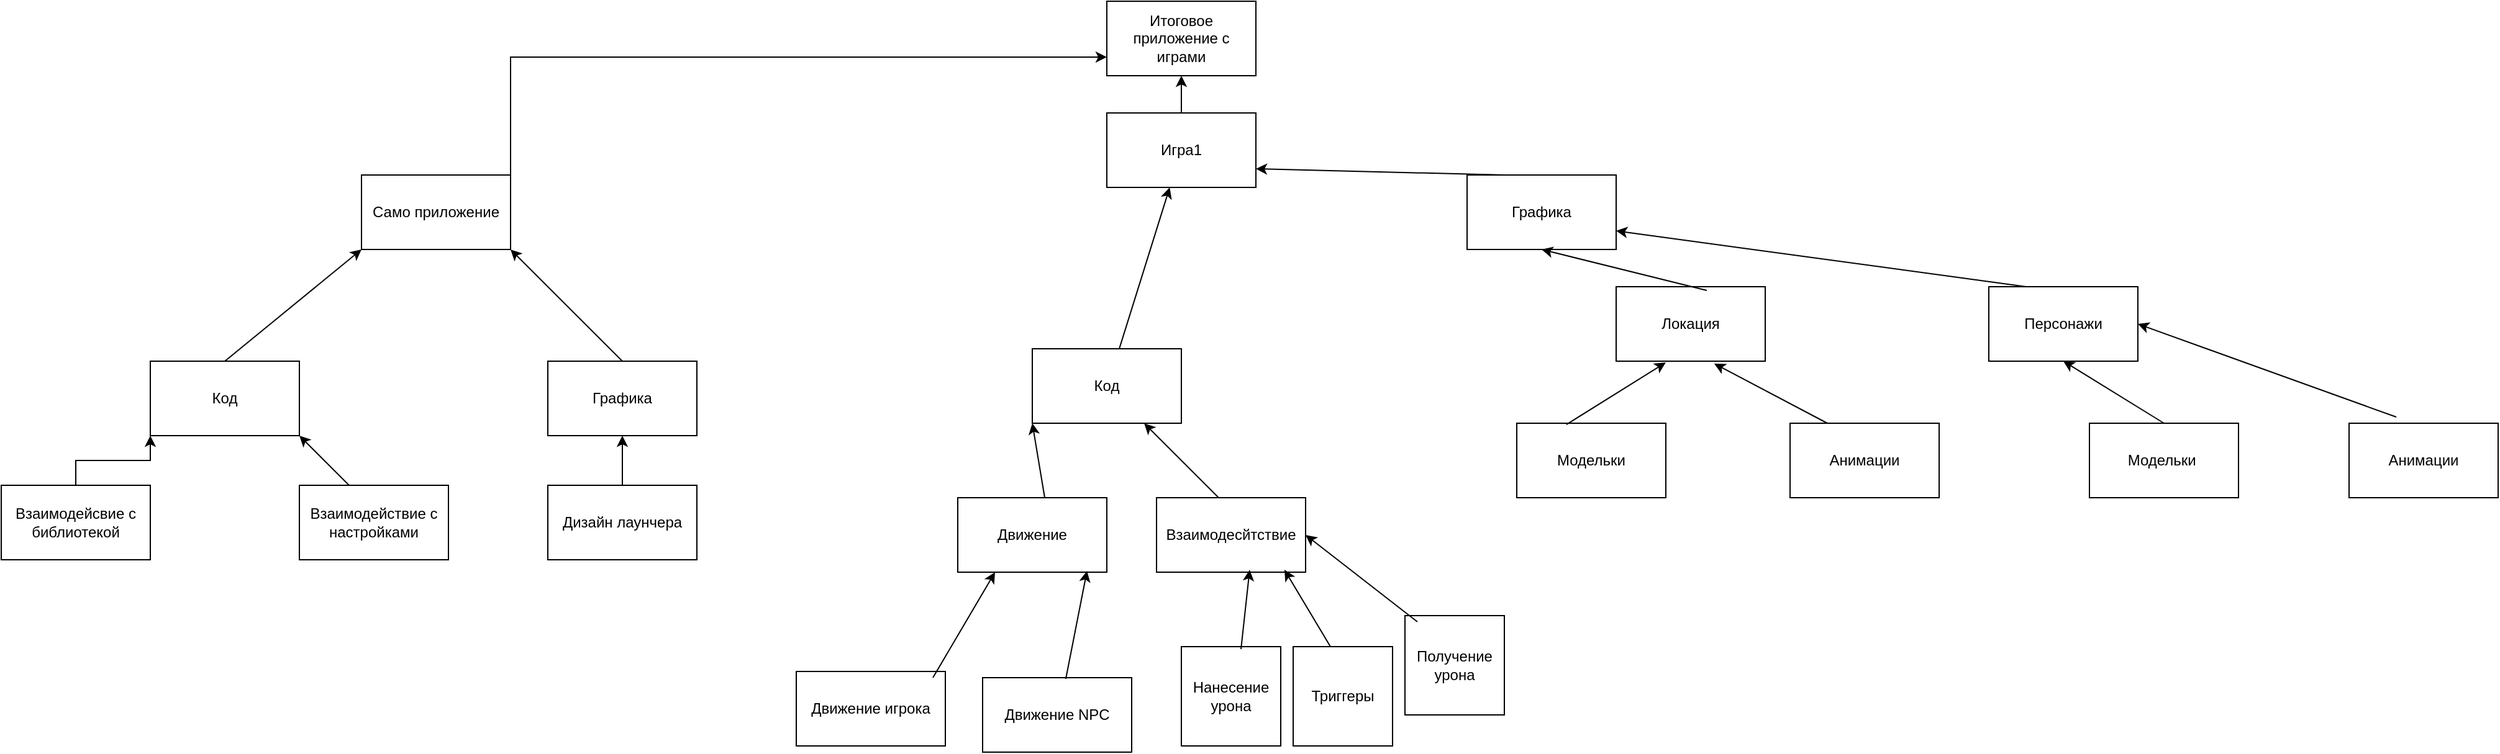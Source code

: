 <mxfile version="21.3.7" type="device">
  <diagram id="C5RBs43oDa-KdzZeNtuy" name="Page-1">
    <mxGraphModel dx="1941" dy="834" grid="1" gridSize="10" guides="1" tooltips="1" connect="1" arrows="1" fold="1" page="1" pageScale="1" pageWidth="827" pageHeight="1169" math="0" shadow="0">
      <root>
        <mxCell id="WIyWlLk6GJQsqaUBKTNV-0" />
        <mxCell id="WIyWlLk6GJQsqaUBKTNV-1" parent="WIyWlLk6GJQsqaUBKTNV-0" />
        <mxCell id="HLxQs30fYMPfM-cLnMBt-5" style="edgeStyle=orthogonalEdgeStyle;rounded=0;orthogonalLoop=1;jettySize=auto;html=1;exitX=1;exitY=0;exitDx=0;exitDy=0;entryX=0;entryY=0.75;entryDx=0;entryDy=0;" edge="1" parent="WIyWlLk6GJQsqaUBKTNV-1" source="HLxQs30fYMPfM-cLnMBt-0" target="HLxQs30fYMPfM-cLnMBt-3">
          <mxGeometry relative="1" as="geometry" />
        </mxCell>
        <mxCell id="HLxQs30fYMPfM-cLnMBt-0" value="Само приложение" style="rounded=0;whiteSpace=wrap;html=1;" vertex="1" parent="WIyWlLk6GJQsqaUBKTNV-1">
          <mxGeometry x="-270" y="150" width="120" height="60" as="geometry" />
        </mxCell>
        <mxCell id="HLxQs30fYMPfM-cLnMBt-6" style="edgeStyle=orthogonalEdgeStyle;rounded=0;orthogonalLoop=1;jettySize=auto;html=1;exitX=0.5;exitY=0;exitDx=0;exitDy=0;" edge="1" parent="WIyWlLk6GJQsqaUBKTNV-1" source="HLxQs30fYMPfM-cLnMBt-1" target="HLxQs30fYMPfM-cLnMBt-3">
          <mxGeometry relative="1" as="geometry" />
        </mxCell>
        <mxCell id="HLxQs30fYMPfM-cLnMBt-1" value="Игра1" style="rounded=0;whiteSpace=wrap;html=1;" vertex="1" parent="WIyWlLk6GJQsqaUBKTNV-1">
          <mxGeometry x="330" y="100" width="120" height="60" as="geometry" />
        </mxCell>
        <mxCell id="HLxQs30fYMPfM-cLnMBt-3" value="Итоговое приложение с играми" style="rounded=0;whiteSpace=wrap;html=1;" vertex="1" parent="WIyWlLk6GJQsqaUBKTNV-1">
          <mxGeometry x="330" y="10" width="120" height="60" as="geometry" />
        </mxCell>
        <mxCell id="HLxQs30fYMPfM-cLnMBt-10" value="Графика" style="rounded=0;whiteSpace=wrap;html=1;" vertex="1" parent="WIyWlLk6GJQsqaUBKTNV-1">
          <mxGeometry x="620" y="150" width="120" height="60" as="geometry" />
        </mxCell>
        <mxCell id="HLxQs30fYMPfM-cLnMBt-11" value="Код" style="rounded=0;whiteSpace=wrap;html=1;" vertex="1" parent="WIyWlLk6GJQsqaUBKTNV-1">
          <mxGeometry x="270" y="290" width="120" height="60" as="geometry" />
        </mxCell>
        <mxCell id="HLxQs30fYMPfM-cLnMBt-12" value="Локация" style="rounded=0;whiteSpace=wrap;html=1;" vertex="1" parent="WIyWlLk6GJQsqaUBKTNV-1">
          <mxGeometry x="740" y="240" width="120" height="60" as="geometry" />
        </mxCell>
        <mxCell id="HLxQs30fYMPfM-cLnMBt-13" value="Персонажи" style="rounded=0;whiteSpace=wrap;html=1;" vertex="1" parent="WIyWlLk6GJQsqaUBKTNV-1">
          <mxGeometry x="1040" y="240" width="120" height="60" as="geometry" />
        </mxCell>
        <mxCell id="HLxQs30fYMPfM-cLnMBt-14" value="Движение" style="rounded=0;whiteSpace=wrap;html=1;" vertex="1" parent="WIyWlLk6GJQsqaUBKTNV-1">
          <mxGeometry x="210" y="410" width="120" height="60" as="geometry" />
        </mxCell>
        <mxCell id="HLxQs30fYMPfM-cLnMBt-15" value="Движение игрока" style="rounded=0;whiteSpace=wrap;html=1;" vertex="1" parent="WIyWlLk6GJQsqaUBKTNV-1">
          <mxGeometry x="80" y="550" width="120" height="60" as="geometry" />
        </mxCell>
        <mxCell id="HLxQs30fYMPfM-cLnMBt-16" value="Движение NPC" style="rounded=0;whiteSpace=wrap;html=1;" vertex="1" parent="WIyWlLk6GJQsqaUBKTNV-1">
          <mxGeometry x="230" y="555" width="120" height="60" as="geometry" />
        </mxCell>
        <mxCell id="HLxQs30fYMPfM-cLnMBt-17" value="Триггеры" style="whiteSpace=wrap;html=1;aspect=fixed;" vertex="1" parent="WIyWlLk6GJQsqaUBKTNV-1">
          <mxGeometry x="480" y="530" width="80" height="80" as="geometry" />
        </mxCell>
        <mxCell id="HLxQs30fYMPfM-cLnMBt-19" value="" style="endArrow=classic;html=1;rounded=0;entryX=0.25;entryY=1;entryDx=0;entryDy=0;" edge="1" parent="WIyWlLk6GJQsqaUBKTNV-1" target="HLxQs30fYMPfM-cLnMBt-14">
          <mxGeometry width="50" height="50" relative="1" as="geometry">
            <mxPoint x="190" y="555" as="sourcePoint" />
            <mxPoint x="240" y="505" as="targetPoint" />
          </mxGeometry>
        </mxCell>
        <mxCell id="HLxQs30fYMPfM-cLnMBt-20" value="" style="endArrow=classic;html=1;rounded=0;entryX=0.867;entryY=0.983;entryDx=0;entryDy=0;entryPerimeter=0;exitX=0.558;exitY=0.017;exitDx=0;exitDy=0;exitPerimeter=0;" edge="1" parent="WIyWlLk6GJQsqaUBKTNV-1" source="HLxQs30fYMPfM-cLnMBt-16" target="HLxQs30fYMPfM-cLnMBt-14">
          <mxGeometry width="50" height="50" relative="1" as="geometry">
            <mxPoint x="390" y="550" as="sourcePoint" />
            <mxPoint x="340" y="480" as="targetPoint" />
          </mxGeometry>
        </mxCell>
        <mxCell id="HLxQs30fYMPfM-cLnMBt-22" value="" style="endArrow=classic;html=1;rounded=0;entryX=0;entryY=1;entryDx=0;entryDy=0;" edge="1" parent="WIyWlLk6GJQsqaUBKTNV-1" target="HLxQs30fYMPfM-cLnMBt-11">
          <mxGeometry width="50" height="50" relative="1" as="geometry">
            <mxPoint x="280" y="410" as="sourcePoint" />
            <mxPoint x="330" y="360" as="targetPoint" />
          </mxGeometry>
        </mxCell>
        <mxCell id="HLxQs30fYMPfM-cLnMBt-26" value="Взаимодесйтствие" style="rounded=0;whiteSpace=wrap;html=1;" vertex="1" parent="WIyWlLk6GJQsqaUBKTNV-1">
          <mxGeometry x="370" y="410" width="120" height="60" as="geometry" />
        </mxCell>
        <mxCell id="HLxQs30fYMPfM-cLnMBt-28" value="" style="endArrow=classic;html=1;rounded=0;" edge="1" parent="WIyWlLk6GJQsqaUBKTNV-1" target="HLxQs30fYMPfM-cLnMBt-11">
          <mxGeometry width="50" height="50" relative="1" as="geometry">
            <mxPoint x="420" y="410" as="sourcePoint" />
            <mxPoint x="470" y="360" as="targetPoint" />
          </mxGeometry>
        </mxCell>
        <mxCell id="HLxQs30fYMPfM-cLnMBt-29" value="Нанесение урона" style="whiteSpace=wrap;html=1;aspect=fixed;" vertex="1" parent="WIyWlLk6GJQsqaUBKTNV-1">
          <mxGeometry x="390" y="530" width="80" height="80" as="geometry" />
        </mxCell>
        <mxCell id="HLxQs30fYMPfM-cLnMBt-30" value="Получение урона" style="whiteSpace=wrap;html=1;aspect=fixed;" vertex="1" parent="WIyWlLk6GJQsqaUBKTNV-1">
          <mxGeometry x="570" y="505" width="80" height="80" as="geometry" />
        </mxCell>
        <mxCell id="HLxQs30fYMPfM-cLnMBt-31" value="" style="endArrow=classic;html=1;rounded=0;entryX=0.625;entryY=0.967;entryDx=0;entryDy=0;entryPerimeter=0;exitX=0.6;exitY=0.025;exitDx=0;exitDy=0;exitPerimeter=0;" edge="1" parent="WIyWlLk6GJQsqaUBKTNV-1" source="HLxQs30fYMPfM-cLnMBt-29" target="HLxQs30fYMPfM-cLnMBt-26">
          <mxGeometry width="50" height="50" relative="1" as="geometry">
            <mxPoint x="490" y="505" as="sourcePoint" />
            <mxPoint x="540" y="455" as="targetPoint" />
          </mxGeometry>
        </mxCell>
        <mxCell id="HLxQs30fYMPfM-cLnMBt-32" value="" style="endArrow=classic;html=1;rounded=0;entryX=1;entryY=0.5;entryDx=0;entryDy=0;" edge="1" parent="WIyWlLk6GJQsqaUBKTNV-1" target="HLxQs30fYMPfM-cLnMBt-26">
          <mxGeometry width="50" height="50" relative="1" as="geometry">
            <mxPoint x="580" y="510" as="sourcePoint" />
            <mxPoint x="630" y="460" as="targetPoint" />
          </mxGeometry>
        </mxCell>
        <mxCell id="HLxQs30fYMPfM-cLnMBt-33" value="" style="endArrow=classic;html=1;rounded=0;entryX=0.858;entryY=0.967;entryDx=0;entryDy=0;entryPerimeter=0;" edge="1" parent="WIyWlLk6GJQsqaUBKTNV-1" target="HLxQs30fYMPfM-cLnMBt-26">
          <mxGeometry width="50" height="50" relative="1" as="geometry">
            <mxPoint x="510" y="530" as="sourcePoint" />
            <mxPoint x="560" y="480" as="targetPoint" />
          </mxGeometry>
        </mxCell>
        <mxCell id="HLxQs30fYMPfM-cLnMBt-34" value="" style="endArrow=classic;html=1;rounded=0;" edge="1" parent="WIyWlLk6GJQsqaUBKTNV-1" target="HLxQs30fYMPfM-cLnMBt-1">
          <mxGeometry width="50" height="50" relative="1" as="geometry">
            <mxPoint x="340" y="290" as="sourcePoint" />
            <mxPoint x="390" y="240" as="targetPoint" />
          </mxGeometry>
        </mxCell>
        <mxCell id="HLxQs30fYMPfM-cLnMBt-35" value="" style="endArrow=classic;html=1;rounded=0;entryX=0.5;entryY=1;entryDx=0;entryDy=0;exitX=0.608;exitY=0.05;exitDx=0;exitDy=0;exitPerimeter=0;" edge="1" parent="WIyWlLk6GJQsqaUBKTNV-1" source="HLxQs30fYMPfM-cLnMBt-12" target="HLxQs30fYMPfM-cLnMBt-10">
          <mxGeometry width="50" height="50" relative="1" as="geometry">
            <mxPoint x="570" y="340" as="sourcePoint" />
            <mxPoint x="620" y="290" as="targetPoint" />
          </mxGeometry>
        </mxCell>
        <mxCell id="HLxQs30fYMPfM-cLnMBt-36" value="" style="endArrow=classic;html=1;rounded=0;entryX=1;entryY=0.75;entryDx=0;entryDy=0;exitX=0.25;exitY=0;exitDx=0;exitDy=0;" edge="1" parent="WIyWlLk6GJQsqaUBKTNV-1" source="HLxQs30fYMPfM-cLnMBt-10" target="HLxQs30fYMPfM-cLnMBt-1">
          <mxGeometry width="50" height="50" relative="1" as="geometry">
            <mxPoint x="500" y="210" as="sourcePoint" />
            <mxPoint x="550" y="160" as="targetPoint" />
          </mxGeometry>
        </mxCell>
        <mxCell id="HLxQs30fYMPfM-cLnMBt-38" value="" style="endArrow=classic;html=1;rounded=0;entryX=1;entryY=0.75;entryDx=0;entryDy=0;exitX=0.25;exitY=0;exitDx=0;exitDy=0;" edge="1" parent="WIyWlLk6GJQsqaUBKTNV-1" source="HLxQs30fYMPfM-cLnMBt-13" target="HLxQs30fYMPfM-cLnMBt-10">
          <mxGeometry width="50" height="50" relative="1" as="geometry">
            <mxPoint x="750" y="260" as="sourcePoint" />
            <mxPoint x="800" y="210" as="targetPoint" />
          </mxGeometry>
        </mxCell>
        <mxCell id="HLxQs30fYMPfM-cLnMBt-39" value="Модельки" style="rounded=0;whiteSpace=wrap;html=1;" vertex="1" parent="WIyWlLk6GJQsqaUBKTNV-1">
          <mxGeometry x="660" y="350" width="120" height="60" as="geometry" />
        </mxCell>
        <mxCell id="HLxQs30fYMPfM-cLnMBt-41" value="Анимации" style="rounded=0;whiteSpace=wrap;html=1;" vertex="1" parent="WIyWlLk6GJQsqaUBKTNV-1">
          <mxGeometry x="880" y="350" width="120" height="60" as="geometry" />
        </mxCell>
        <mxCell id="HLxQs30fYMPfM-cLnMBt-42" value="Модельки&amp;nbsp;" style="rounded=0;whiteSpace=wrap;html=1;" vertex="1" parent="WIyWlLk6GJQsqaUBKTNV-1">
          <mxGeometry x="1121" y="350" width="120" height="60" as="geometry" />
        </mxCell>
        <mxCell id="HLxQs30fYMPfM-cLnMBt-43" value="Анимации" style="rounded=0;whiteSpace=wrap;html=1;" vertex="1" parent="WIyWlLk6GJQsqaUBKTNV-1">
          <mxGeometry x="1330" y="350" width="120" height="60" as="geometry" />
        </mxCell>
        <mxCell id="HLxQs30fYMPfM-cLnMBt-44" value="" style="endArrow=classic;html=1;rounded=0;entryX=0.333;entryY=1.017;entryDx=0;entryDy=0;entryPerimeter=0;exitX=0.333;exitY=0.017;exitDx=0;exitDy=0;exitPerimeter=0;" edge="1" parent="WIyWlLk6GJQsqaUBKTNV-1" source="HLxQs30fYMPfM-cLnMBt-39" target="HLxQs30fYMPfM-cLnMBt-12">
          <mxGeometry width="50" height="50" relative="1" as="geometry">
            <mxPoint x="720" y="350" as="sourcePoint" />
            <mxPoint x="770" y="300" as="targetPoint" />
          </mxGeometry>
        </mxCell>
        <mxCell id="HLxQs30fYMPfM-cLnMBt-45" value="" style="endArrow=classic;html=1;rounded=0;entryX=0.658;entryY=1.033;entryDx=0;entryDy=0;entryPerimeter=0;exitX=0.25;exitY=0;exitDx=0;exitDy=0;" edge="1" parent="WIyWlLk6GJQsqaUBKTNV-1" source="HLxQs30fYMPfM-cLnMBt-41" target="HLxQs30fYMPfM-cLnMBt-12">
          <mxGeometry width="50" height="50" relative="1" as="geometry">
            <mxPoint x="870" y="350" as="sourcePoint" />
            <mxPoint x="920" y="300" as="targetPoint" />
          </mxGeometry>
        </mxCell>
        <mxCell id="HLxQs30fYMPfM-cLnMBt-46" value="" style="endArrow=classic;html=1;rounded=0;entryX=0.5;entryY=1;entryDx=0;entryDy=0;exitX=0.5;exitY=0;exitDx=0;exitDy=0;" edge="1" parent="WIyWlLk6GJQsqaUBKTNV-1" source="HLxQs30fYMPfM-cLnMBt-42" target="HLxQs30fYMPfM-cLnMBt-13">
          <mxGeometry width="50" height="50" relative="1" as="geometry">
            <mxPoint x="1190" y="340" as="sourcePoint" />
            <mxPoint x="1240" y="290" as="targetPoint" />
          </mxGeometry>
        </mxCell>
        <mxCell id="HLxQs30fYMPfM-cLnMBt-47" value="" style="endArrow=classic;html=1;rounded=0;entryX=1;entryY=0.5;entryDx=0;entryDy=0;exitX=0.317;exitY=-0.083;exitDx=0;exitDy=0;exitPerimeter=0;" edge="1" parent="WIyWlLk6GJQsqaUBKTNV-1" source="HLxQs30fYMPfM-cLnMBt-43" target="HLxQs30fYMPfM-cLnMBt-13">
          <mxGeometry width="50" height="50" relative="1" as="geometry">
            <mxPoint x="1320" y="320" as="sourcePoint" />
            <mxPoint x="1370" y="270" as="targetPoint" />
          </mxGeometry>
        </mxCell>
        <mxCell id="HLxQs30fYMPfM-cLnMBt-48" value="Код" style="rounded=0;whiteSpace=wrap;html=1;" vertex="1" parent="WIyWlLk6GJQsqaUBKTNV-1">
          <mxGeometry x="-440" y="300" width="120" height="60" as="geometry" />
        </mxCell>
        <mxCell id="HLxQs30fYMPfM-cLnMBt-49" value="Графика&lt;br&gt;" style="rounded=0;whiteSpace=wrap;html=1;" vertex="1" parent="WIyWlLk6GJQsqaUBKTNV-1">
          <mxGeometry x="-120" y="300" width="120" height="60" as="geometry" />
        </mxCell>
        <mxCell id="HLxQs30fYMPfM-cLnMBt-50" value="" style="endArrow=classic;html=1;rounded=0;exitX=0.5;exitY=0;exitDx=0;exitDy=0;entryX=0;entryY=1;entryDx=0;entryDy=0;" edge="1" parent="WIyWlLk6GJQsqaUBKTNV-1" source="HLxQs30fYMPfM-cLnMBt-48" target="HLxQs30fYMPfM-cLnMBt-0">
          <mxGeometry width="50" height="50" relative="1" as="geometry">
            <mxPoint x="-120" y="380" as="sourcePoint" />
            <mxPoint x="-70" y="330" as="targetPoint" />
            <Array as="points">
              <mxPoint x="-270" y="210" />
            </Array>
          </mxGeometry>
        </mxCell>
        <mxCell id="HLxQs30fYMPfM-cLnMBt-51" value="" style="endArrow=classic;html=1;rounded=0;entryX=1;entryY=1;entryDx=0;entryDy=0;exitX=0.5;exitY=0;exitDx=0;exitDy=0;" edge="1" parent="WIyWlLk6GJQsqaUBKTNV-1" source="HLxQs30fYMPfM-cLnMBt-49" target="HLxQs30fYMPfM-cLnMBt-0">
          <mxGeometry width="50" height="50" relative="1" as="geometry">
            <mxPoint x="-80" y="290" as="sourcePoint" />
            <mxPoint x="-30" y="240" as="targetPoint" />
          </mxGeometry>
        </mxCell>
        <mxCell id="HLxQs30fYMPfM-cLnMBt-60" style="edgeStyle=orthogonalEdgeStyle;rounded=0;orthogonalLoop=1;jettySize=auto;html=1;exitX=0.5;exitY=0;exitDx=0;exitDy=0;entryX=0;entryY=1;entryDx=0;entryDy=0;" edge="1" parent="WIyWlLk6GJQsqaUBKTNV-1" source="HLxQs30fYMPfM-cLnMBt-54" target="HLxQs30fYMPfM-cLnMBt-48">
          <mxGeometry relative="1" as="geometry" />
        </mxCell>
        <mxCell id="HLxQs30fYMPfM-cLnMBt-54" value="Взаимодейсвие с библиотекой" style="rounded=0;whiteSpace=wrap;html=1;" vertex="1" parent="WIyWlLk6GJQsqaUBKTNV-1">
          <mxGeometry x="-560" y="400" width="120" height="60" as="geometry" />
        </mxCell>
        <mxCell id="HLxQs30fYMPfM-cLnMBt-55" value="Взаимодействие с настройками&lt;br&gt;" style="rounded=0;whiteSpace=wrap;html=1;" vertex="1" parent="WIyWlLk6GJQsqaUBKTNV-1">
          <mxGeometry x="-320" y="400" width="120" height="60" as="geometry" />
        </mxCell>
        <mxCell id="HLxQs30fYMPfM-cLnMBt-62" value="" style="endArrow=classic;html=1;rounded=0;entryX=1;entryY=1;entryDx=0;entryDy=0;" edge="1" parent="WIyWlLk6GJQsqaUBKTNV-1" target="HLxQs30fYMPfM-cLnMBt-48">
          <mxGeometry width="50" height="50" relative="1" as="geometry">
            <mxPoint x="-280" y="400" as="sourcePoint" />
            <mxPoint x="-230" y="350" as="targetPoint" />
          </mxGeometry>
        </mxCell>
        <mxCell id="HLxQs30fYMPfM-cLnMBt-63" value="Дизайн лаунчера&lt;br&gt;" style="rounded=0;whiteSpace=wrap;html=1;rotation=0;" vertex="1" parent="WIyWlLk6GJQsqaUBKTNV-1">
          <mxGeometry x="-120" y="400" width="120" height="60" as="geometry" />
        </mxCell>
        <mxCell id="HLxQs30fYMPfM-cLnMBt-64" value="" style="endArrow=classic;html=1;rounded=0;exitX=0.5;exitY=0;exitDx=0;exitDy=0;entryX=0.5;entryY=1;entryDx=0;entryDy=0;" edge="1" parent="WIyWlLk6GJQsqaUBKTNV-1" source="HLxQs30fYMPfM-cLnMBt-63" target="HLxQs30fYMPfM-cLnMBt-49">
          <mxGeometry width="50" height="50" relative="1" as="geometry">
            <mxPoint x="-120" y="380" as="sourcePoint" />
            <mxPoint x="-70" y="330" as="targetPoint" />
          </mxGeometry>
        </mxCell>
      </root>
    </mxGraphModel>
  </diagram>
</mxfile>
